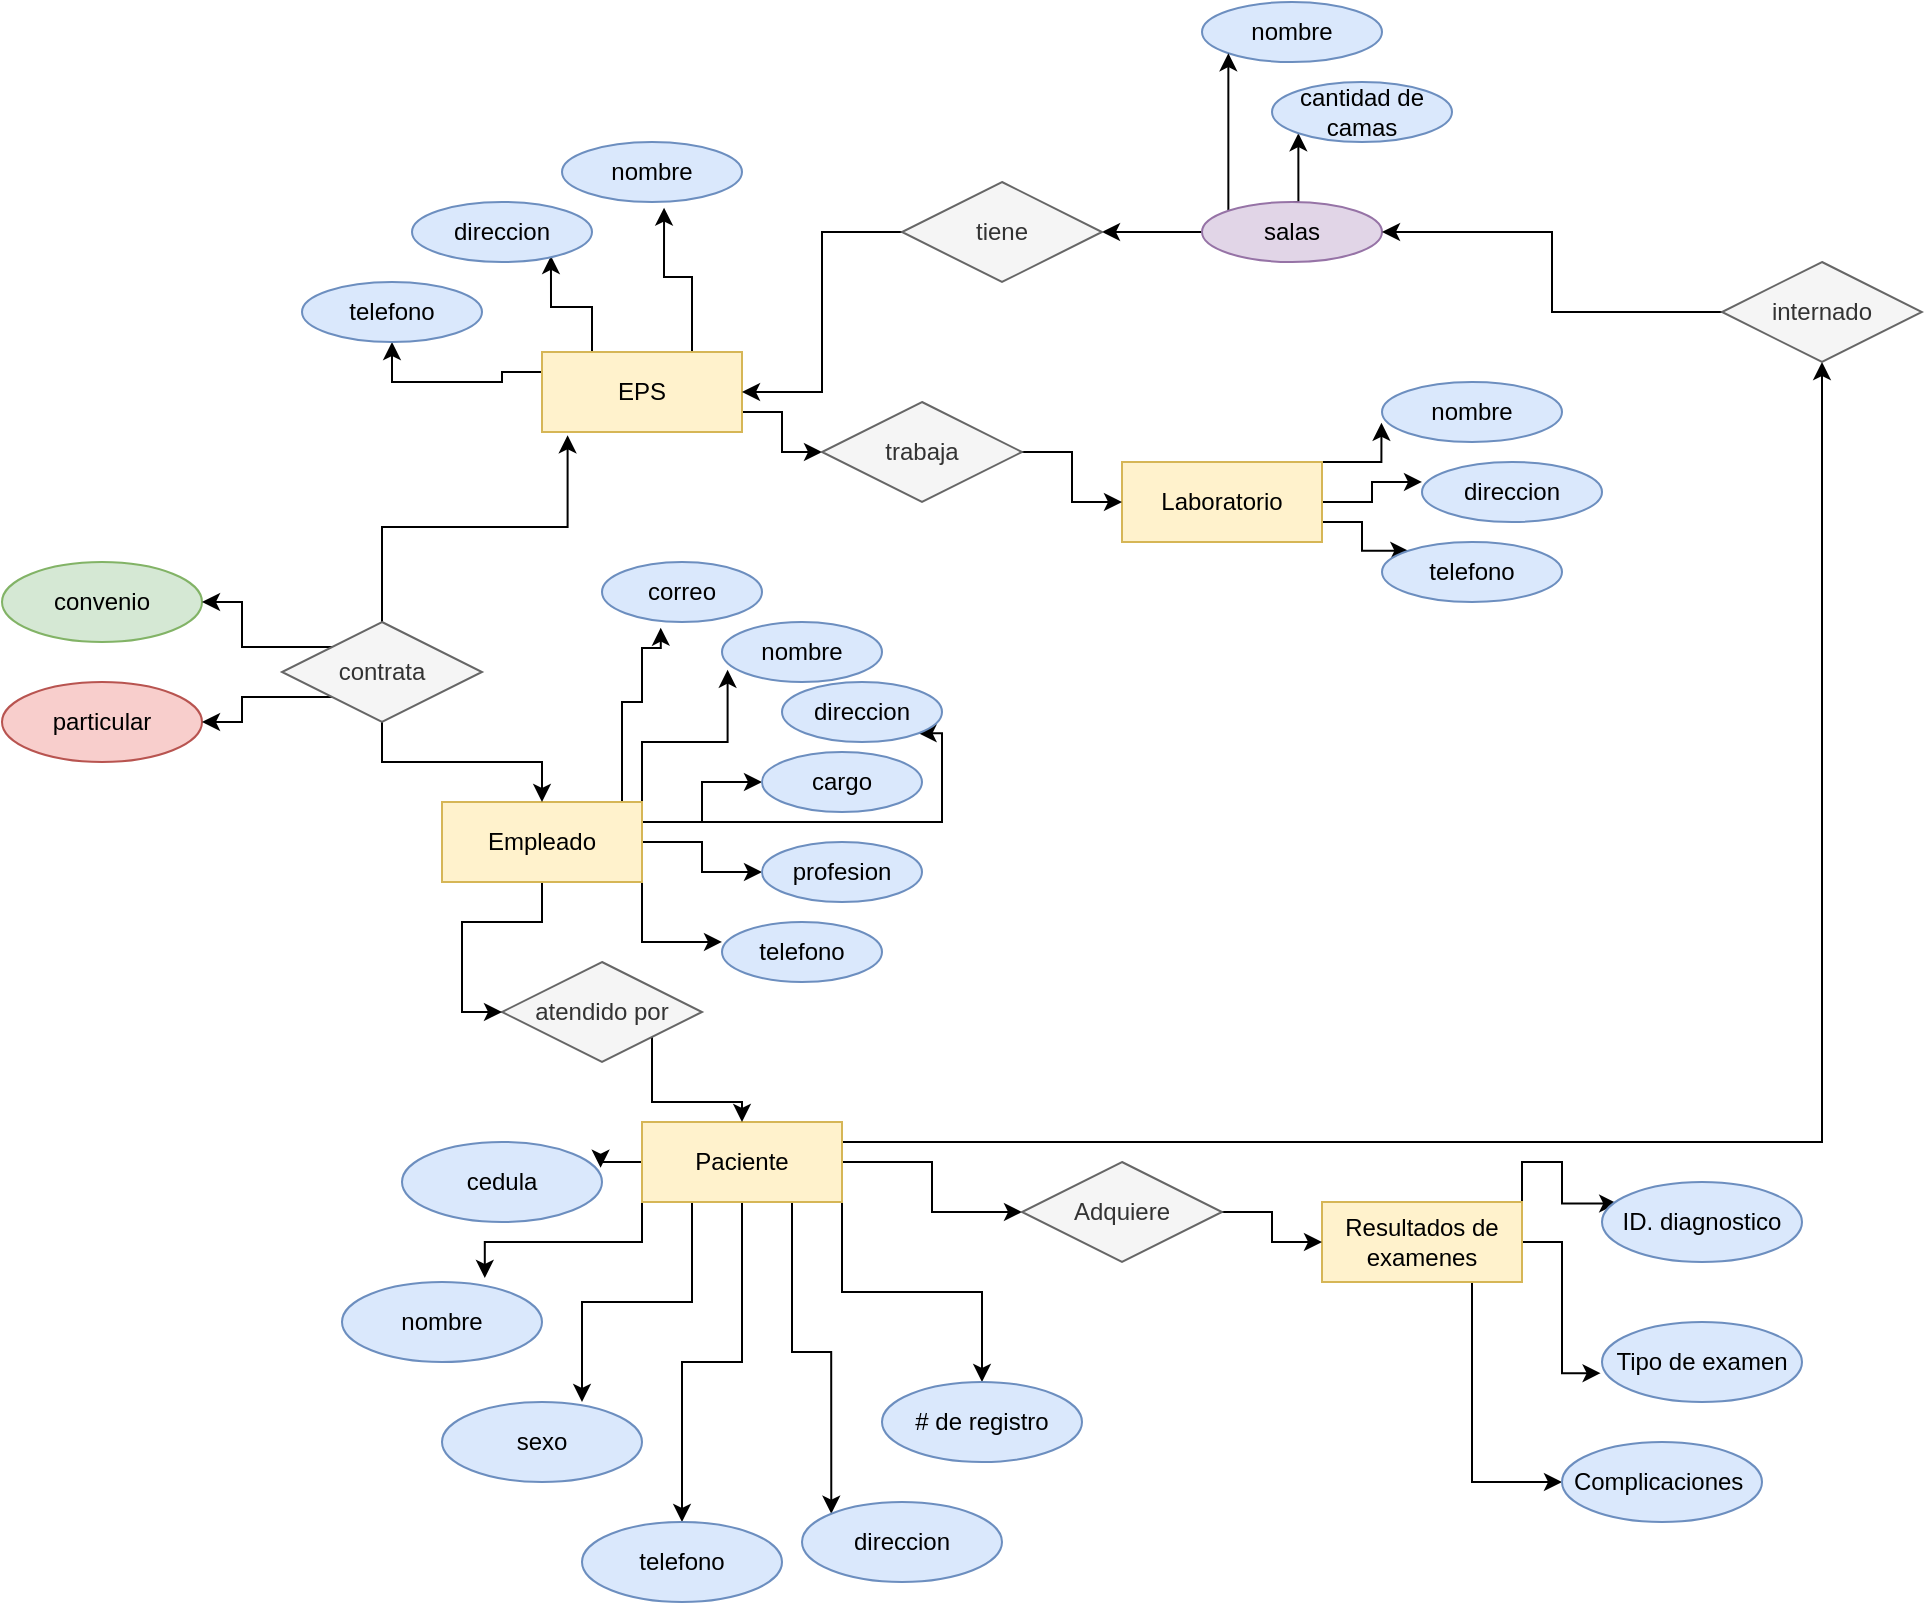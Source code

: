 <mxfile version="17.4.6" type="github">
  <diagram id="R2lEEEUBdFMjLlhIrx00" name="Page-1">
    <mxGraphModel dx="2214" dy="786" grid="1" gridSize="10" guides="1" tooltips="1" connect="1" arrows="1" fold="1" page="1" pageScale="1" pageWidth="850" pageHeight="1100" math="0" shadow="0" extFonts="Permanent Marker^https://fonts.googleapis.com/css?family=Permanent+Marker">
      <root>
        <mxCell id="0" />
        <mxCell id="1" parent="0" />
        <mxCell id="wcv3OCUCdkgHgL7QRKe5-50" style="edgeStyle=orthogonalEdgeStyle;rounded=0;orthogonalLoop=1;jettySize=auto;html=1;exitX=1;exitY=0.75;exitDx=0;exitDy=0;entryX=0;entryY=0.5;entryDx=0;entryDy=0;" edge="1" parent="1" source="wcv3OCUCdkgHgL7QRKe5-1" target="wcv3OCUCdkgHgL7QRKe5-33">
          <mxGeometry relative="1" as="geometry" />
        </mxCell>
        <mxCell id="wcv3OCUCdkgHgL7QRKe5-56" style="edgeStyle=orthogonalEdgeStyle;rounded=0;orthogonalLoop=1;jettySize=auto;html=1;exitX=0.75;exitY=0;exitDx=0;exitDy=0;entryX=0.567;entryY=1.094;entryDx=0;entryDy=0;entryPerimeter=0;" edge="1" parent="1" source="wcv3OCUCdkgHgL7QRKe5-1" target="wcv3OCUCdkgHgL7QRKe5-31">
          <mxGeometry relative="1" as="geometry" />
        </mxCell>
        <mxCell id="wcv3OCUCdkgHgL7QRKe5-57" style="edgeStyle=orthogonalEdgeStyle;rounded=0;orthogonalLoop=1;jettySize=auto;html=1;exitX=0.25;exitY=0;exitDx=0;exitDy=0;entryX=0.772;entryY=0.899;entryDx=0;entryDy=0;entryPerimeter=0;" edge="1" parent="1" source="wcv3OCUCdkgHgL7QRKe5-1" target="wcv3OCUCdkgHgL7QRKe5-32">
          <mxGeometry relative="1" as="geometry" />
        </mxCell>
        <mxCell id="wcv3OCUCdkgHgL7QRKe5-59" style="edgeStyle=orthogonalEdgeStyle;rounded=0;orthogonalLoop=1;jettySize=auto;html=1;exitX=0;exitY=0.25;exitDx=0;exitDy=0;" edge="1" parent="1" source="wcv3OCUCdkgHgL7QRKe5-1" target="wcv3OCUCdkgHgL7QRKe5-19">
          <mxGeometry relative="1" as="geometry" />
        </mxCell>
        <mxCell id="wcv3OCUCdkgHgL7QRKe5-1" value="EPS" style="whiteSpace=wrap;html=1;align=center;fillColor=#fff2cc;strokeColor=#d6b656;" vertex="1" parent="1">
          <mxGeometry x="110" y="455" width="100" height="40" as="geometry" />
        </mxCell>
        <mxCell id="wcv3OCUCdkgHgL7QRKe5-3" value="nombre" style="ellipse;whiteSpace=wrap;html=1;align=center;fillColor=#dae8fc;strokeColor=#6c8ebf;" vertex="1" parent="1">
          <mxGeometry x="440" y="280" width="90" height="30" as="geometry" />
        </mxCell>
        <mxCell id="wcv3OCUCdkgHgL7QRKe5-52" style="edgeStyle=orthogonalEdgeStyle;rounded=0;orthogonalLoop=1;jettySize=auto;html=1;exitX=1;exitY=0;exitDx=0;exitDy=0;entryX=-0.003;entryY=0.68;entryDx=0;entryDy=0;entryPerimeter=0;" edge="1" parent="1" source="wcv3OCUCdkgHgL7QRKe5-4" target="wcv3OCUCdkgHgL7QRKe5-37">
          <mxGeometry relative="1" as="geometry" />
        </mxCell>
        <mxCell id="wcv3OCUCdkgHgL7QRKe5-53" style="edgeStyle=orthogonalEdgeStyle;rounded=0;orthogonalLoop=1;jettySize=auto;html=1;exitX=1;exitY=0.5;exitDx=0;exitDy=0;entryX=0;entryY=0.333;entryDx=0;entryDy=0;entryPerimeter=0;" edge="1" parent="1" source="wcv3OCUCdkgHgL7QRKe5-4" target="wcv3OCUCdkgHgL7QRKe5-36">
          <mxGeometry relative="1" as="geometry" />
        </mxCell>
        <mxCell id="wcv3OCUCdkgHgL7QRKe5-54" style="edgeStyle=orthogonalEdgeStyle;rounded=0;orthogonalLoop=1;jettySize=auto;html=1;exitX=1;exitY=0.75;exitDx=0;exitDy=0;entryX=0;entryY=0;entryDx=0;entryDy=0;" edge="1" parent="1" source="wcv3OCUCdkgHgL7QRKe5-4" target="wcv3OCUCdkgHgL7QRKe5-35">
          <mxGeometry relative="1" as="geometry" />
        </mxCell>
        <mxCell id="wcv3OCUCdkgHgL7QRKe5-4" value="Laboratorio" style="whiteSpace=wrap;html=1;align=center;fillColor=#fff2cc;strokeColor=#d6b656;" vertex="1" parent="1">
          <mxGeometry x="400" y="510" width="100" height="40" as="geometry" />
        </mxCell>
        <mxCell id="wcv3OCUCdkgHgL7QRKe5-42" style="edgeStyle=orthogonalEdgeStyle;rounded=0;orthogonalLoop=1;jettySize=auto;html=1;exitX=1;exitY=0.25;exitDx=0;exitDy=0;entryX=0.5;entryY=1;entryDx=0;entryDy=0;" edge="1" parent="1" source="wcv3OCUCdkgHgL7QRKe5-5" target="wcv3OCUCdkgHgL7QRKe5-40">
          <mxGeometry relative="1" as="geometry" />
        </mxCell>
        <mxCell id="wcv3OCUCdkgHgL7QRKe5-77" style="edgeStyle=orthogonalEdgeStyle;rounded=0;orthogonalLoop=1;jettySize=auto;html=1;exitX=0;exitY=0.5;exitDx=0;exitDy=0;entryX=0.993;entryY=0.321;entryDx=0;entryDy=0;entryPerimeter=0;" edge="1" parent="1" source="wcv3OCUCdkgHgL7QRKe5-5" target="wcv3OCUCdkgHgL7QRKe5-11">
          <mxGeometry relative="1" as="geometry" />
        </mxCell>
        <mxCell id="wcv3OCUCdkgHgL7QRKe5-78" style="edgeStyle=orthogonalEdgeStyle;rounded=0;orthogonalLoop=1;jettySize=auto;html=1;exitX=0;exitY=1;exitDx=0;exitDy=0;entryX=0.714;entryY=-0.05;entryDx=0;entryDy=0;entryPerimeter=0;" edge="1" parent="1" source="wcv3OCUCdkgHgL7QRKe5-5" target="wcv3OCUCdkgHgL7QRKe5-15">
          <mxGeometry relative="1" as="geometry" />
        </mxCell>
        <mxCell id="wcv3OCUCdkgHgL7QRKe5-79" style="edgeStyle=orthogonalEdgeStyle;rounded=0;orthogonalLoop=1;jettySize=auto;html=1;exitX=0.25;exitY=1;exitDx=0;exitDy=0;entryX=0.7;entryY=0;entryDx=0;entryDy=0;entryPerimeter=0;" edge="1" parent="1" source="wcv3OCUCdkgHgL7QRKe5-5" target="wcv3OCUCdkgHgL7QRKe5-16">
          <mxGeometry relative="1" as="geometry" />
        </mxCell>
        <mxCell id="wcv3OCUCdkgHgL7QRKe5-80" style="edgeStyle=orthogonalEdgeStyle;rounded=0;orthogonalLoop=1;jettySize=auto;html=1;exitX=0.5;exitY=1;exitDx=0;exitDy=0;entryX=0.5;entryY=0;entryDx=0;entryDy=0;" edge="1" parent="1" source="wcv3OCUCdkgHgL7QRKe5-5" target="wcv3OCUCdkgHgL7QRKe5-14">
          <mxGeometry relative="1" as="geometry" />
        </mxCell>
        <mxCell id="wcv3OCUCdkgHgL7QRKe5-81" style="edgeStyle=orthogonalEdgeStyle;rounded=0;orthogonalLoop=1;jettySize=auto;html=1;exitX=0.75;exitY=1;exitDx=0;exitDy=0;entryX=0;entryY=0;entryDx=0;entryDy=0;" edge="1" parent="1" source="wcv3OCUCdkgHgL7QRKe5-5" target="wcv3OCUCdkgHgL7QRKe5-13">
          <mxGeometry relative="1" as="geometry" />
        </mxCell>
        <mxCell id="wcv3OCUCdkgHgL7QRKe5-82" style="edgeStyle=orthogonalEdgeStyle;rounded=0;orthogonalLoop=1;jettySize=auto;html=1;exitX=1;exitY=1;exitDx=0;exitDy=0;" edge="1" parent="1" source="wcv3OCUCdkgHgL7QRKe5-5" target="wcv3OCUCdkgHgL7QRKe5-12">
          <mxGeometry relative="1" as="geometry" />
        </mxCell>
        <mxCell id="wcv3OCUCdkgHgL7QRKe5-83" style="edgeStyle=orthogonalEdgeStyle;rounded=0;orthogonalLoop=1;jettySize=auto;html=1;exitX=1;exitY=0.5;exitDx=0;exitDy=0;" edge="1" parent="1" source="wcv3OCUCdkgHgL7QRKe5-5" target="wcv3OCUCdkgHgL7QRKe5-7">
          <mxGeometry relative="1" as="geometry" />
        </mxCell>
        <mxCell id="wcv3OCUCdkgHgL7QRKe5-5" value="Paciente" style="whiteSpace=wrap;html=1;align=center;fillColor=#fff2cc;strokeColor=#d6b656;" vertex="1" parent="1">
          <mxGeometry x="160" y="840" width="100" height="40" as="geometry" />
        </mxCell>
        <mxCell id="wcv3OCUCdkgHgL7QRKe5-85" style="edgeStyle=orthogonalEdgeStyle;rounded=0;orthogonalLoop=1;jettySize=auto;html=1;exitX=1;exitY=0;exitDx=0;exitDy=0;entryX=0.076;entryY=0.269;entryDx=0;entryDy=0;entryPerimeter=0;" edge="1" parent="1" source="wcv3OCUCdkgHgL7QRKe5-6" target="wcv3OCUCdkgHgL7QRKe5-8">
          <mxGeometry relative="1" as="geometry" />
        </mxCell>
        <mxCell id="wcv3OCUCdkgHgL7QRKe5-86" style="edgeStyle=orthogonalEdgeStyle;rounded=0;orthogonalLoop=1;jettySize=auto;html=1;exitX=1;exitY=0.5;exitDx=0;exitDy=0;entryX=-0.007;entryY=0.64;entryDx=0;entryDy=0;entryPerimeter=0;" edge="1" parent="1" source="wcv3OCUCdkgHgL7QRKe5-6" target="wcv3OCUCdkgHgL7QRKe5-9">
          <mxGeometry relative="1" as="geometry" />
        </mxCell>
        <mxCell id="wcv3OCUCdkgHgL7QRKe5-87" style="edgeStyle=orthogonalEdgeStyle;rounded=0;orthogonalLoop=1;jettySize=auto;html=1;exitX=0.75;exitY=1;exitDx=0;exitDy=0;entryX=0;entryY=0.5;entryDx=0;entryDy=0;" edge="1" parent="1" source="wcv3OCUCdkgHgL7QRKe5-6" target="wcv3OCUCdkgHgL7QRKe5-10">
          <mxGeometry relative="1" as="geometry" />
        </mxCell>
        <mxCell id="wcv3OCUCdkgHgL7QRKe5-6" value="Resultados de examenes" style="whiteSpace=wrap;html=1;align=center;fillColor=#fff2cc;strokeColor=#d6b656;" vertex="1" parent="1">
          <mxGeometry x="500" y="880" width="100" height="40" as="geometry" />
        </mxCell>
        <mxCell id="wcv3OCUCdkgHgL7QRKe5-84" style="edgeStyle=orthogonalEdgeStyle;rounded=0;orthogonalLoop=1;jettySize=auto;html=1;exitX=1;exitY=0.5;exitDx=0;exitDy=0;entryX=0;entryY=0.5;entryDx=0;entryDy=0;" edge="1" parent="1" source="wcv3OCUCdkgHgL7QRKe5-7" target="wcv3OCUCdkgHgL7QRKe5-6">
          <mxGeometry relative="1" as="geometry" />
        </mxCell>
        <mxCell id="wcv3OCUCdkgHgL7QRKe5-7" value="Adquiere" style="shape=rhombus;perimeter=rhombusPerimeter;whiteSpace=wrap;html=1;align=center;fillColor=#f5f5f5;fontColor=#333333;strokeColor=#666666;" vertex="1" parent="1">
          <mxGeometry x="350" y="860" width="100" height="50" as="geometry" />
        </mxCell>
        <mxCell id="wcv3OCUCdkgHgL7QRKe5-8" value="ID. diagnostico" style="ellipse;whiteSpace=wrap;html=1;align=center;fillColor=#dae8fc;strokeColor=#6c8ebf;" vertex="1" parent="1">
          <mxGeometry x="640" y="870" width="100" height="40" as="geometry" />
        </mxCell>
        <mxCell id="wcv3OCUCdkgHgL7QRKe5-9" value="Tipo de examen" style="ellipse;whiteSpace=wrap;html=1;align=center;fillColor=#dae8fc;strokeColor=#6c8ebf;" vertex="1" parent="1">
          <mxGeometry x="640" y="940" width="100" height="40" as="geometry" />
        </mxCell>
        <mxCell id="wcv3OCUCdkgHgL7QRKe5-10" value="Complicaciones&amp;nbsp;" style="ellipse;whiteSpace=wrap;html=1;align=center;fillColor=#dae8fc;strokeColor=#6c8ebf;" vertex="1" parent="1">
          <mxGeometry x="620" y="1000" width="100" height="40" as="geometry" />
        </mxCell>
        <mxCell id="wcv3OCUCdkgHgL7QRKe5-11" value="cedula" style="ellipse;whiteSpace=wrap;html=1;align=center;fillColor=#dae8fc;strokeColor=#6c8ebf;" vertex="1" parent="1">
          <mxGeometry x="40" y="850" width="100" height="40" as="geometry" />
        </mxCell>
        <mxCell id="wcv3OCUCdkgHgL7QRKe5-12" value="# de registro" style="ellipse;whiteSpace=wrap;html=1;align=center;fillColor=#dae8fc;strokeColor=#6c8ebf;" vertex="1" parent="1">
          <mxGeometry x="280" y="970" width="100" height="40" as="geometry" />
        </mxCell>
        <mxCell id="wcv3OCUCdkgHgL7QRKe5-13" value="direccion" style="ellipse;whiteSpace=wrap;html=1;align=center;fillColor=#dae8fc;strokeColor=#6c8ebf;" vertex="1" parent="1">
          <mxGeometry x="240" y="1030" width="100" height="40" as="geometry" />
        </mxCell>
        <mxCell id="wcv3OCUCdkgHgL7QRKe5-14" value="telefono" style="ellipse;whiteSpace=wrap;html=1;align=center;fillColor=#dae8fc;strokeColor=#6c8ebf;" vertex="1" parent="1">
          <mxGeometry x="130" y="1040" width="100" height="40" as="geometry" />
        </mxCell>
        <mxCell id="wcv3OCUCdkgHgL7QRKe5-15" value="nombre" style="ellipse;whiteSpace=wrap;html=1;align=center;fillColor=#dae8fc;strokeColor=#6c8ebf;" vertex="1" parent="1">
          <mxGeometry x="10" y="920" width="100" height="40" as="geometry" />
        </mxCell>
        <mxCell id="wcv3OCUCdkgHgL7QRKe5-16" value="sexo" style="ellipse;whiteSpace=wrap;html=1;align=center;fillColor=#dae8fc;strokeColor=#6c8ebf;" vertex="1" parent="1">
          <mxGeometry x="60" y="980" width="100" height="40" as="geometry" />
        </mxCell>
        <mxCell id="wcv3OCUCdkgHgL7QRKe5-76" style="edgeStyle=orthogonalEdgeStyle;rounded=0;orthogonalLoop=1;jettySize=auto;html=1;exitX=1;exitY=1;exitDx=0;exitDy=0;" edge="1" parent="1" source="wcv3OCUCdkgHgL7QRKe5-17" target="wcv3OCUCdkgHgL7QRKe5-5">
          <mxGeometry relative="1" as="geometry" />
        </mxCell>
        <mxCell id="wcv3OCUCdkgHgL7QRKe5-17" value="atendido por" style="shape=rhombus;perimeter=rhombusPerimeter;whiteSpace=wrap;html=1;align=center;fillColor=#f5f5f5;fontColor=#333333;strokeColor=#666666;" vertex="1" parent="1">
          <mxGeometry x="90" y="760" width="100" height="50" as="geometry" />
        </mxCell>
        <mxCell id="wcv3OCUCdkgHgL7QRKe5-65" style="edgeStyle=orthogonalEdgeStyle;rounded=0;orthogonalLoop=1;jettySize=auto;html=1;entryX=0.367;entryY=1.094;entryDx=0;entryDy=0;entryPerimeter=0;" edge="1" parent="1" target="wcv3OCUCdkgHgL7QRKe5-20">
          <mxGeometry relative="1" as="geometry">
            <mxPoint x="160" y="680" as="sourcePoint" />
            <Array as="points">
              <mxPoint x="150" y="680" />
              <mxPoint x="150" y="630" />
              <mxPoint x="160" y="630" />
              <mxPoint x="160" y="603" />
              <mxPoint x="169" y="603" />
            </Array>
          </mxGeometry>
        </mxCell>
        <mxCell id="wcv3OCUCdkgHgL7QRKe5-68" style="edgeStyle=orthogonalEdgeStyle;rounded=0;orthogonalLoop=1;jettySize=auto;html=1;exitX=1;exitY=0;exitDx=0;exitDy=0;entryX=0.035;entryY=0.795;entryDx=0;entryDy=0;entryPerimeter=0;" edge="1" parent="1" source="wcv3OCUCdkgHgL7QRKe5-18" target="wcv3OCUCdkgHgL7QRKe5-26">
          <mxGeometry relative="1" as="geometry" />
        </mxCell>
        <mxCell id="wcv3OCUCdkgHgL7QRKe5-69" style="edgeStyle=orthogonalEdgeStyle;rounded=0;orthogonalLoop=1;jettySize=auto;html=1;exitX=1;exitY=0.25;exitDx=0;exitDy=0;entryX=1;entryY=1;entryDx=0;entryDy=0;" edge="1" parent="1" source="wcv3OCUCdkgHgL7QRKe5-18" target="wcv3OCUCdkgHgL7QRKe5-27">
          <mxGeometry relative="1" as="geometry">
            <Array as="points">
              <mxPoint x="310" y="690" />
              <mxPoint x="310" y="645" />
            </Array>
          </mxGeometry>
        </mxCell>
        <mxCell id="wcv3OCUCdkgHgL7QRKe5-70" style="edgeStyle=orthogonalEdgeStyle;rounded=0;orthogonalLoop=1;jettySize=auto;html=1;exitX=1;exitY=0.25;exitDx=0;exitDy=0;entryX=0;entryY=0.5;entryDx=0;entryDy=0;" edge="1" parent="1" source="wcv3OCUCdkgHgL7QRKe5-18" target="wcv3OCUCdkgHgL7QRKe5-28">
          <mxGeometry relative="1" as="geometry" />
        </mxCell>
        <mxCell id="wcv3OCUCdkgHgL7QRKe5-71" style="edgeStyle=orthogonalEdgeStyle;rounded=0;orthogonalLoop=1;jettySize=auto;html=1;exitX=1;exitY=0.5;exitDx=0;exitDy=0;entryX=0;entryY=0.5;entryDx=0;entryDy=0;" edge="1" parent="1" source="wcv3OCUCdkgHgL7QRKe5-18" target="wcv3OCUCdkgHgL7QRKe5-29">
          <mxGeometry relative="1" as="geometry" />
        </mxCell>
        <mxCell id="wcv3OCUCdkgHgL7QRKe5-72" style="edgeStyle=orthogonalEdgeStyle;rounded=0;orthogonalLoop=1;jettySize=auto;html=1;exitX=1;exitY=1;exitDx=0;exitDy=0;entryX=0;entryY=0.333;entryDx=0;entryDy=0;entryPerimeter=0;" edge="1" parent="1" source="wcv3OCUCdkgHgL7QRKe5-18" target="wcv3OCUCdkgHgL7QRKe5-25">
          <mxGeometry relative="1" as="geometry" />
        </mxCell>
        <mxCell id="wcv3OCUCdkgHgL7QRKe5-73" style="edgeStyle=orthogonalEdgeStyle;rounded=0;orthogonalLoop=1;jettySize=auto;html=1;exitX=0.5;exitY=1;exitDx=0;exitDy=0;entryX=0;entryY=0.5;entryDx=0;entryDy=0;" edge="1" parent="1" source="wcv3OCUCdkgHgL7QRKe5-18" target="wcv3OCUCdkgHgL7QRKe5-17">
          <mxGeometry relative="1" as="geometry" />
        </mxCell>
        <mxCell id="wcv3OCUCdkgHgL7QRKe5-18" value="Empleado" style="whiteSpace=wrap;html=1;align=center;fillColor=#fff2cc;strokeColor=#d6b656;" vertex="1" parent="1">
          <mxGeometry x="60" y="680" width="100" height="40" as="geometry" />
        </mxCell>
        <mxCell id="wcv3OCUCdkgHgL7QRKe5-19" value="telefono" style="ellipse;whiteSpace=wrap;html=1;align=center;fillColor=#dae8fc;strokeColor=#6c8ebf;" vertex="1" parent="1">
          <mxGeometry x="-10" y="420" width="90" height="30" as="geometry" />
        </mxCell>
        <mxCell id="wcv3OCUCdkgHgL7QRKe5-20" value="correo" style="ellipse;whiteSpace=wrap;html=1;align=center;fillColor=#dae8fc;strokeColor=#6c8ebf;" vertex="1" parent="1">
          <mxGeometry x="140" y="560" width="80" height="30" as="geometry" />
        </mxCell>
        <mxCell id="wcv3OCUCdkgHgL7QRKe5-22" value="particular" style="ellipse;whiteSpace=wrap;html=1;align=center;fillColor=#f8cecc;strokeColor=#b85450;" vertex="1" parent="1">
          <mxGeometry x="-160" y="620" width="100" height="40" as="geometry" />
        </mxCell>
        <mxCell id="wcv3OCUCdkgHgL7QRKe5-23" value="convenio" style="ellipse;whiteSpace=wrap;html=1;align=center;fillColor=#d5e8d4;strokeColor=#82b366;" vertex="1" parent="1">
          <mxGeometry x="-160" y="560" width="100" height="40" as="geometry" />
        </mxCell>
        <mxCell id="wcv3OCUCdkgHgL7QRKe5-61" style="edgeStyle=orthogonalEdgeStyle;rounded=0;orthogonalLoop=1;jettySize=auto;html=1;exitX=0;exitY=0;exitDx=0;exitDy=0;entryX=1;entryY=0.5;entryDx=0;entryDy=0;" edge="1" parent="1" source="wcv3OCUCdkgHgL7QRKe5-24" target="wcv3OCUCdkgHgL7QRKe5-23">
          <mxGeometry relative="1" as="geometry" />
        </mxCell>
        <mxCell id="wcv3OCUCdkgHgL7QRKe5-62" style="edgeStyle=orthogonalEdgeStyle;rounded=0;orthogonalLoop=1;jettySize=auto;html=1;exitX=0;exitY=1;exitDx=0;exitDy=0;entryX=1;entryY=0.5;entryDx=0;entryDy=0;" edge="1" parent="1" source="wcv3OCUCdkgHgL7QRKe5-24" target="wcv3OCUCdkgHgL7QRKe5-22">
          <mxGeometry relative="1" as="geometry" />
        </mxCell>
        <mxCell id="wcv3OCUCdkgHgL7QRKe5-63" style="edgeStyle=orthogonalEdgeStyle;rounded=0;orthogonalLoop=1;jettySize=auto;html=1;exitX=0.5;exitY=0;exitDx=0;exitDy=0;entryX=0.128;entryY=1.041;entryDx=0;entryDy=0;entryPerimeter=0;" edge="1" parent="1" source="wcv3OCUCdkgHgL7QRKe5-24" target="wcv3OCUCdkgHgL7QRKe5-1">
          <mxGeometry relative="1" as="geometry" />
        </mxCell>
        <mxCell id="wcv3OCUCdkgHgL7QRKe5-64" style="edgeStyle=orthogonalEdgeStyle;rounded=0;orthogonalLoop=1;jettySize=auto;html=1;exitX=0.5;exitY=1;exitDx=0;exitDy=0;" edge="1" parent="1" source="wcv3OCUCdkgHgL7QRKe5-24" target="wcv3OCUCdkgHgL7QRKe5-18">
          <mxGeometry relative="1" as="geometry" />
        </mxCell>
        <mxCell id="wcv3OCUCdkgHgL7QRKe5-24" value="contrata" style="shape=rhombus;perimeter=rhombusPerimeter;whiteSpace=wrap;html=1;align=center;fillColor=#f5f5f5;fontColor=#333333;strokeColor=#666666;" vertex="1" parent="1">
          <mxGeometry x="-20" y="590" width="100" height="50" as="geometry" />
        </mxCell>
        <mxCell id="wcv3OCUCdkgHgL7QRKe5-25" value="telefono" style="ellipse;whiteSpace=wrap;html=1;align=center;fillColor=#dae8fc;strokeColor=#6c8ebf;" vertex="1" parent="1">
          <mxGeometry x="200" y="740" width="80" height="30" as="geometry" />
        </mxCell>
        <mxCell id="wcv3OCUCdkgHgL7QRKe5-26" value="nombre" style="ellipse;whiteSpace=wrap;html=1;align=center;fillColor=#dae8fc;strokeColor=#6c8ebf;" vertex="1" parent="1">
          <mxGeometry x="200" y="590" width="80" height="30" as="geometry" />
        </mxCell>
        <mxCell id="wcv3OCUCdkgHgL7QRKe5-27" value="direccion" style="ellipse;whiteSpace=wrap;html=1;align=center;fillColor=#dae8fc;strokeColor=#6c8ebf;" vertex="1" parent="1">
          <mxGeometry x="230" y="620" width="80" height="30" as="geometry" />
        </mxCell>
        <mxCell id="wcv3OCUCdkgHgL7QRKe5-28" value="cargo" style="ellipse;whiteSpace=wrap;html=1;align=center;fillColor=#dae8fc;strokeColor=#6c8ebf;" vertex="1" parent="1">
          <mxGeometry x="220" y="655" width="80" height="30" as="geometry" />
        </mxCell>
        <mxCell id="wcv3OCUCdkgHgL7QRKe5-29" value="profesion" style="ellipse;whiteSpace=wrap;html=1;align=center;fillColor=#dae8fc;strokeColor=#6c8ebf;" vertex="1" parent="1">
          <mxGeometry x="220" y="700" width="80" height="30" as="geometry" />
        </mxCell>
        <mxCell id="wcv3OCUCdkgHgL7QRKe5-31" value="nombre" style="ellipse;whiteSpace=wrap;html=1;align=center;fillColor=#dae8fc;strokeColor=#6c8ebf;" vertex="1" parent="1">
          <mxGeometry x="120" y="350" width="90" height="30" as="geometry" />
        </mxCell>
        <mxCell id="wcv3OCUCdkgHgL7QRKe5-32" value="direccion" style="ellipse;whiteSpace=wrap;html=1;align=center;fillColor=#dae8fc;strokeColor=#6c8ebf;" vertex="1" parent="1">
          <mxGeometry x="45" y="380" width="90" height="30" as="geometry" />
        </mxCell>
        <mxCell id="wcv3OCUCdkgHgL7QRKe5-51" style="edgeStyle=orthogonalEdgeStyle;rounded=0;orthogonalLoop=1;jettySize=auto;html=1;exitX=1;exitY=0.5;exitDx=0;exitDy=0;entryX=0;entryY=0.5;entryDx=0;entryDy=0;" edge="1" parent="1" source="wcv3OCUCdkgHgL7QRKe5-33" target="wcv3OCUCdkgHgL7QRKe5-4">
          <mxGeometry relative="1" as="geometry" />
        </mxCell>
        <mxCell id="wcv3OCUCdkgHgL7QRKe5-33" value="trabaja" style="shape=rhombus;perimeter=rhombusPerimeter;whiteSpace=wrap;html=1;align=center;fillColor=#f5f5f5;fontColor=#333333;strokeColor=#666666;" vertex="1" parent="1">
          <mxGeometry x="250" y="480" width="100" height="50" as="geometry" />
        </mxCell>
        <mxCell id="wcv3OCUCdkgHgL7QRKe5-44" style="edgeStyle=orthogonalEdgeStyle;rounded=0;orthogonalLoop=1;jettySize=auto;html=1;exitX=0.5;exitY=0;exitDx=0;exitDy=0;entryX=0;entryY=1;entryDx=0;entryDy=0;" edge="1" parent="1" source="wcv3OCUCdkgHgL7QRKe5-34" target="wcv3OCUCdkgHgL7QRKe5-39">
          <mxGeometry relative="1" as="geometry" />
        </mxCell>
        <mxCell id="wcv3OCUCdkgHgL7QRKe5-46" style="edgeStyle=orthogonalEdgeStyle;rounded=0;orthogonalLoop=1;jettySize=auto;html=1;exitX=0;exitY=0;exitDx=0;exitDy=0;entryX=0;entryY=1;entryDx=0;entryDy=0;" edge="1" parent="1" source="wcv3OCUCdkgHgL7QRKe5-34" target="wcv3OCUCdkgHgL7QRKe5-3">
          <mxGeometry relative="1" as="geometry" />
        </mxCell>
        <mxCell id="wcv3OCUCdkgHgL7QRKe5-48" style="edgeStyle=orthogonalEdgeStyle;rounded=0;orthogonalLoop=1;jettySize=auto;html=1;exitX=0;exitY=0.5;exitDx=0;exitDy=0;entryX=1;entryY=0.5;entryDx=0;entryDy=0;" edge="1" parent="1" source="wcv3OCUCdkgHgL7QRKe5-34" target="wcv3OCUCdkgHgL7QRKe5-38">
          <mxGeometry relative="1" as="geometry" />
        </mxCell>
        <mxCell id="wcv3OCUCdkgHgL7QRKe5-34" value="salas" style="ellipse;whiteSpace=wrap;html=1;align=center;fillColor=#e1d5e7;strokeColor=#9673a6;" vertex="1" parent="1">
          <mxGeometry x="440" y="380" width="90" height="30" as="geometry" />
        </mxCell>
        <mxCell id="wcv3OCUCdkgHgL7QRKe5-35" value="telefono" style="ellipse;whiteSpace=wrap;html=1;align=center;fillColor=#dae8fc;strokeColor=#6c8ebf;" vertex="1" parent="1">
          <mxGeometry x="530" y="550" width="90" height="30" as="geometry" />
        </mxCell>
        <mxCell id="wcv3OCUCdkgHgL7QRKe5-36" value="direccion" style="ellipse;whiteSpace=wrap;html=1;align=center;fillColor=#dae8fc;strokeColor=#6c8ebf;" vertex="1" parent="1">
          <mxGeometry x="550" y="510" width="90" height="30" as="geometry" />
        </mxCell>
        <mxCell id="wcv3OCUCdkgHgL7QRKe5-37" value="nombre" style="ellipse;whiteSpace=wrap;html=1;align=center;fillColor=#dae8fc;strokeColor=#6c8ebf;" vertex="1" parent="1">
          <mxGeometry x="530" y="470" width="90" height="30" as="geometry" />
        </mxCell>
        <mxCell id="wcv3OCUCdkgHgL7QRKe5-49" style="edgeStyle=orthogonalEdgeStyle;rounded=0;orthogonalLoop=1;jettySize=auto;html=1;exitX=0;exitY=0.5;exitDx=0;exitDy=0;entryX=1;entryY=0.5;entryDx=0;entryDy=0;" edge="1" parent="1" source="wcv3OCUCdkgHgL7QRKe5-38" target="wcv3OCUCdkgHgL7QRKe5-1">
          <mxGeometry relative="1" as="geometry" />
        </mxCell>
        <mxCell id="wcv3OCUCdkgHgL7QRKe5-38" value="tiene" style="shape=rhombus;perimeter=rhombusPerimeter;whiteSpace=wrap;html=1;align=center;fillColor=#f5f5f5;fontColor=#333333;strokeColor=#666666;" vertex="1" parent="1">
          <mxGeometry x="290" y="370" width="100" height="50" as="geometry" />
        </mxCell>
        <mxCell id="wcv3OCUCdkgHgL7QRKe5-39" value="cantidad de camas" style="ellipse;whiteSpace=wrap;html=1;align=center;fillColor=#dae8fc;strokeColor=#6c8ebf;" vertex="1" parent="1">
          <mxGeometry x="475" y="320" width="90" height="30" as="geometry" />
        </mxCell>
        <mxCell id="wcv3OCUCdkgHgL7QRKe5-43" style="edgeStyle=orthogonalEdgeStyle;rounded=0;orthogonalLoop=1;jettySize=auto;html=1;exitX=0;exitY=0.5;exitDx=0;exitDy=0;entryX=1;entryY=0.5;entryDx=0;entryDy=0;" edge="1" parent="1" source="wcv3OCUCdkgHgL7QRKe5-40" target="wcv3OCUCdkgHgL7QRKe5-34">
          <mxGeometry relative="1" as="geometry" />
        </mxCell>
        <mxCell id="wcv3OCUCdkgHgL7QRKe5-40" value="internado" style="shape=rhombus;perimeter=rhombusPerimeter;whiteSpace=wrap;html=1;align=center;fillColor=#f5f5f5;fontColor=#333333;strokeColor=#666666;" vertex="1" parent="1">
          <mxGeometry x="700" y="410" width="100" height="50" as="geometry" />
        </mxCell>
      </root>
    </mxGraphModel>
  </diagram>
</mxfile>
